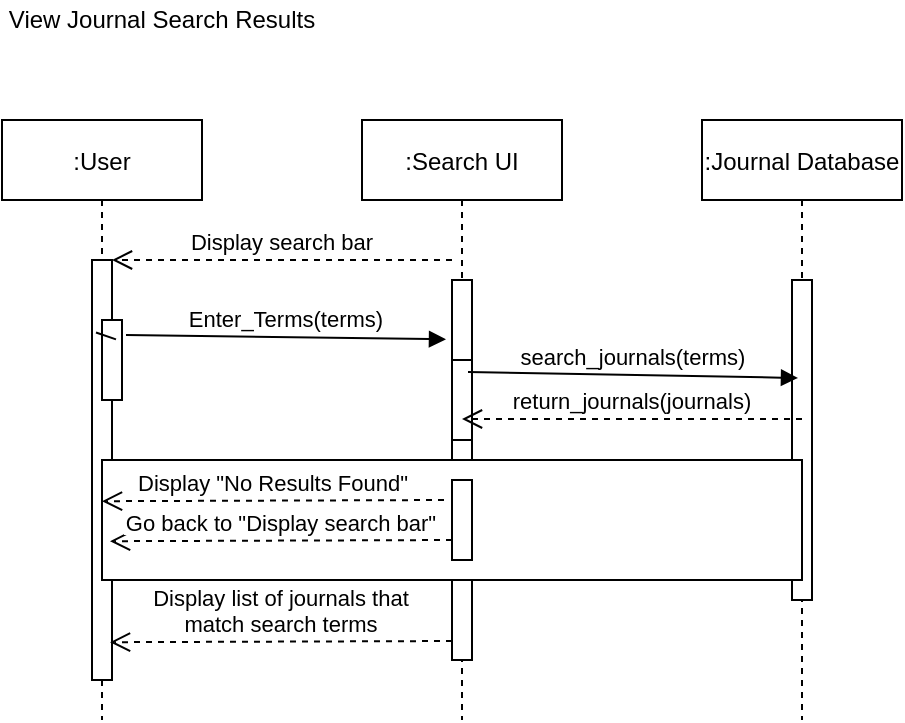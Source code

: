 <mxfile version="15.2.9" type="github">
  <diagram id="kgpKYQtTHZ0yAKxKKP6v" name="Page-1">
    <mxGraphModel dx="1038" dy="603" grid="1" gridSize="10" guides="1" tooltips="1" connect="1" arrows="1" fold="1" page="1" pageScale="1" pageWidth="850" pageHeight="1100" math="0" shadow="0">
      <root>
        <mxCell id="0" />
        <mxCell id="1" parent="0" />
        <mxCell id="3nuBFxr9cyL0pnOWT2aG-1" value=":User" style="shape=umlLifeline;perimeter=lifelinePerimeter;container=1;collapsible=0;recursiveResize=0;rounded=0;shadow=0;strokeWidth=1;" parent="1" vertex="1">
          <mxGeometry x="120" y="80" width="100" height="300" as="geometry" />
        </mxCell>
        <mxCell id="3nuBFxr9cyL0pnOWT2aG-2" value="" style="points=[];perimeter=orthogonalPerimeter;rounded=0;shadow=0;strokeWidth=1;" parent="3nuBFxr9cyL0pnOWT2aG-1" vertex="1">
          <mxGeometry x="45" y="70" width="10" height="210" as="geometry" />
        </mxCell>
        <mxCell id="3nuBFxr9cyL0pnOWT2aG-5" value=":Search UI" style="shape=umlLifeline;perimeter=lifelinePerimeter;container=1;collapsible=0;recursiveResize=0;rounded=0;shadow=0;strokeWidth=1;" parent="1" vertex="1">
          <mxGeometry x="300" y="80" width="100" height="300" as="geometry" />
        </mxCell>
        <mxCell id="3nuBFxr9cyL0pnOWT2aG-6" value="" style="points=[];perimeter=orthogonalPerimeter;rounded=0;shadow=0;strokeWidth=1;" parent="3nuBFxr9cyL0pnOWT2aG-5" vertex="1">
          <mxGeometry x="45" y="80" width="10" height="190" as="geometry" />
        </mxCell>
        <mxCell id="KoQMkf5gAso4JJqXrTK3-3" value="Display search bar" style="verticalAlign=bottom;endArrow=open;dashed=1;endSize=8;exitX=0;exitY=0.95;shadow=0;strokeWidth=1;" edge="1" parent="3nuBFxr9cyL0pnOWT2aG-5">
          <mxGeometry relative="1" as="geometry">
            <mxPoint x="-125" y="70.0" as="targetPoint" />
            <mxPoint x="45" y="70.0" as="sourcePoint" />
          </mxGeometry>
        </mxCell>
        <mxCell id="KoQMkf5gAso4JJqXrTK3-6" value="" style="points=[];perimeter=orthogonalPerimeter;rounded=0;shadow=0;strokeWidth=1;" vertex="1" parent="3nuBFxr9cyL0pnOWT2aG-5">
          <mxGeometry x="45" y="120" width="10" height="40" as="geometry" />
        </mxCell>
        <mxCell id="KoQMkf5gAso4JJqXrTK3-11" value="" style="points=[];perimeter=orthogonalPerimeter;rounded=0;shadow=0;strokeWidth=1;" vertex="1" parent="3nuBFxr9cyL0pnOWT2aG-5">
          <mxGeometry x="45" y="180" width="10" height="40" as="geometry" />
        </mxCell>
        <mxCell id="3nuBFxr9cyL0pnOWT2aG-7" value="Display list of journals that &#xa;match search terms" style="verticalAlign=bottom;endArrow=open;dashed=1;endSize=8;exitX=0;exitY=0.95;shadow=0;strokeWidth=1;entryX=0.9;entryY=0.91;entryDx=0;entryDy=0;entryPerimeter=0;" parent="1" source="3nuBFxr9cyL0pnOWT2aG-6" target="3nuBFxr9cyL0pnOWT2aG-2" edge="1">
          <mxGeometry relative="1" as="geometry">
            <mxPoint x="275" y="236" as="targetPoint" />
            <Array as="points" />
          </mxGeometry>
        </mxCell>
        <mxCell id="3nuBFxr9cyL0pnOWT2aG-8" value="Enter_Terms(terms)" style="verticalAlign=bottom;endArrow=block;entryX=-0.3;entryY=0.156;shadow=0;strokeWidth=1;entryDx=0;entryDy=0;entryPerimeter=0;exitX=1.2;exitY=0.189;exitDx=0;exitDy=0;exitPerimeter=0;startArrow=none;" parent="1" source="3nuBFxr9cyL0pnOWT2aG-4" target="3nuBFxr9cyL0pnOWT2aG-6" edge="1">
          <mxGeometry relative="1" as="geometry">
            <mxPoint x="275" y="160" as="sourcePoint" />
            <Array as="points" />
          </mxGeometry>
        </mxCell>
        <mxCell id="KoQMkf5gAso4JJqXrTK3-1" value=":Journal Database" style="shape=umlLifeline;perimeter=lifelinePerimeter;container=1;collapsible=0;recursiveResize=0;rounded=0;shadow=0;strokeWidth=1;" vertex="1" parent="1">
          <mxGeometry x="470" y="80" width="100" height="300" as="geometry" />
        </mxCell>
        <mxCell id="KoQMkf5gAso4JJqXrTK3-2" value="" style="points=[];perimeter=orthogonalPerimeter;rounded=0;shadow=0;strokeWidth=1;" vertex="1" parent="KoQMkf5gAso4JJqXrTK3-1">
          <mxGeometry x="45" y="80" width="10" height="160" as="geometry" />
        </mxCell>
        <mxCell id="KoQMkf5gAso4JJqXrTK3-5" value="search_journals(terms)" style="verticalAlign=bottom;endArrow=block;entryX=0.3;entryY=0.306;shadow=0;strokeWidth=1;entryDx=0;entryDy=0;entryPerimeter=0;exitX=0.53;exitY=0.42;exitDx=0;exitDy=0;exitPerimeter=0;" edge="1" parent="1" source="3nuBFxr9cyL0pnOWT2aG-5" target="KoQMkf5gAso4JJqXrTK3-2">
          <mxGeometry relative="1" as="geometry">
            <mxPoint x="360" y="210" as="sourcePoint" />
            <mxPoint x="525" y="210.0" as="targetPoint" />
            <Array as="points" />
          </mxGeometry>
        </mxCell>
        <mxCell id="KoQMkf5gAso4JJqXrTK3-8" value="View Journal Search Results" style="text;html=1;strokeColor=none;fillColor=none;align=center;verticalAlign=middle;whiteSpace=wrap;rounded=0;" vertex="1" parent="1">
          <mxGeometry x="120" y="20" width="160" height="20" as="geometry" />
        </mxCell>
        <mxCell id="KoQMkf5gAso4JJqXrTK3-9" value="return_journals(journals)" style="verticalAlign=bottom;endArrow=open;dashed=1;endSize=8;exitX=0;exitY=0.95;shadow=0;strokeWidth=1;" edge="1" parent="1">
          <mxGeometry relative="1" as="geometry">
            <mxPoint x="350" y="229.5" as="targetPoint" />
            <mxPoint x="520" y="229.5" as="sourcePoint" />
          </mxGeometry>
        </mxCell>
        <mxCell id="KoQMkf5gAso4JJqXrTK3-10" value="" style="rounded=0;whiteSpace=wrap;html=1;" vertex="1" parent="1">
          <mxGeometry x="170" y="250" width="350" height="60" as="geometry" />
        </mxCell>
        <mxCell id="KoQMkf5gAso4JJqXrTK3-12" value="" style="rounded=0;whiteSpace=wrap;html=1;" vertex="1" parent="1">
          <mxGeometry x="345" y="260" width="10" height="40" as="geometry" />
        </mxCell>
        <mxCell id="KoQMkf5gAso4JJqXrTK3-13" value="Display &quot;No Results Found&quot;" style="verticalAlign=bottom;endArrow=open;dashed=1;endSize=8;exitX=0;exitY=0.95;shadow=0;strokeWidth=1;entryX=0.9;entryY=0.91;entryDx=0;entryDy=0;entryPerimeter=0;" edge="1" parent="1">
          <mxGeometry relative="1" as="geometry">
            <mxPoint x="170" y="270.6" as="targetPoint" />
            <mxPoint x="341" y="270.0" as="sourcePoint" />
            <Array as="points" />
          </mxGeometry>
        </mxCell>
        <mxCell id="KoQMkf5gAso4JJqXrTK3-14" value="Go back to &quot;Display search bar&quot;" style="verticalAlign=bottom;endArrow=open;dashed=1;endSize=8;exitX=0;exitY=0.95;shadow=0;strokeWidth=1;entryX=0.9;entryY=0.91;entryDx=0;entryDy=0;entryPerimeter=0;" edge="1" parent="1">
          <mxGeometry relative="1" as="geometry">
            <mxPoint x="174" y="290.6" as="targetPoint" />
            <mxPoint x="345" y="290.0" as="sourcePoint" />
            <Array as="points" />
          </mxGeometry>
        </mxCell>
        <mxCell id="3nuBFxr9cyL0pnOWT2aG-4" value="" style="points=[];perimeter=orthogonalPerimeter;rounded=0;shadow=0;strokeWidth=1;" parent="1" vertex="1">
          <mxGeometry x="170" y="180" width="10" height="40" as="geometry" />
        </mxCell>
        <mxCell id="KoQMkf5gAso4JJqXrTK3-15" value="" style="verticalAlign=bottom;endArrow=none;entryX=-0.3;entryY=0.156;shadow=0;strokeWidth=1;entryDx=0;entryDy=0;entryPerimeter=0;exitX=1.2;exitY=0.189;exitDx=0;exitDy=0;exitPerimeter=0;" edge="1" parent="1" source="3nuBFxr9cyL0pnOWT2aG-2" target="3nuBFxr9cyL0pnOWT2aG-4">
          <mxGeometry relative="1" as="geometry">
            <mxPoint x="177" y="189.69" as="sourcePoint" />
            <mxPoint x="342" y="189.64" as="targetPoint" />
            <Array as="points" />
          </mxGeometry>
        </mxCell>
      </root>
    </mxGraphModel>
  </diagram>
</mxfile>
